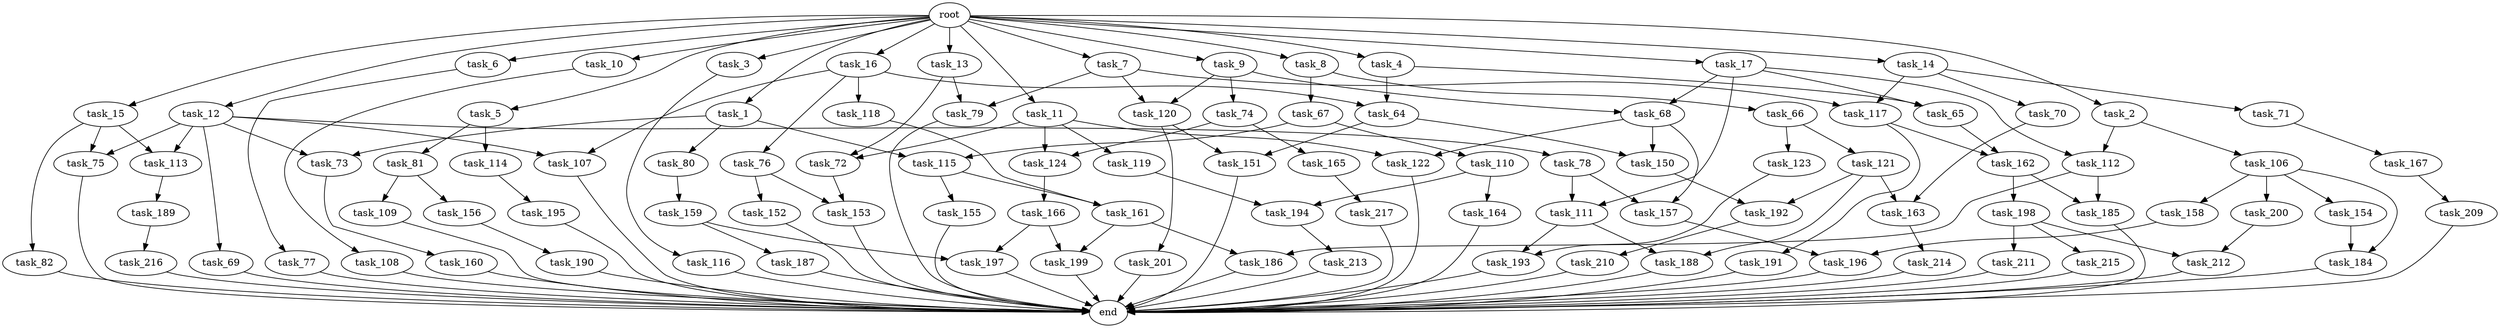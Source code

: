 digraph G {
  root [size="0.000000"];
  task_1 [size="102.400000"];
  task_2 [size="102.400000"];
  task_3 [size="102.400000"];
  task_4 [size="102.400000"];
  task_5 [size="102.400000"];
  task_6 [size="102.400000"];
  task_7 [size="102.400000"];
  task_8 [size="102.400000"];
  task_9 [size="102.400000"];
  task_10 [size="102.400000"];
  task_11 [size="102.400000"];
  task_12 [size="102.400000"];
  task_13 [size="102.400000"];
  task_14 [size="102.400000"];
  task_15 [size="102.400000"];
  task_16 [size="102.400000"];
  task_17 [size="102.400000"];
  task_64 [size="34359738368.000000"];
  task_65 [size="44667659878.400002"];
  task_66 [size="3435973836.800000"];
  task_67 [size="3435973836.800000"];
  task_68 [size="27487790694.400002"];
  task_69 [size="69578470195.199997"];
  task_70 [size="30923764531.200001"];
  task_71 [size="30923764531.200001"];
  task_72 [size="61847529062.400002"];
  task_73 [size="155477816115.200012"];
  task_74 [size="13743895347.200001"];
  task_75 [size="124554051584.000000"];
  task_76 [size="3435973836.800000"];
  task_77 [size="7730941132.800000"];
  task_78 [size="69578470195.199997"];
  task_79 [size="73014444032.000000"];
  task_80 [size="85899345920.000000"];
  task_81 [size="21474836480.000000"];
  task_82 [size="54975581388.800003"];
  task_106 [size="13743895347.200001"];
  task_107 [size="73014444032.000000"];
  task_108 [size="69578470195.199997"];
  task_109 [size="30923764531.200001"];
  task_110 [size="30923764531.200001"];
  task_111 [size="68719476736.000000"];
  task_112 [size="27487790694.400002"];
  task_113 [size="124554051584.000000"];
  task_114 [size="21474836480.000000"];
  task_115 [size="116823110451.200012"];
  task_116 [size="54975581388.800003"];
  task_117 [size="73014444032.000000"];
  task_118 [size="3435973836.800000"];
  task_119 [size="30923764531.200001"];
  task_120 [size="55834574848.000000"];
  task_121 [size="7730941132.800000"];
  task_122 [size="34359738368.000000"];
  task_123 [size="7730941132.800000"];
  task_124 [size="116823110451.200012"];
  task_150 [size="73014444032.000000"];
  task_151 [size="73014444032.000000"];
  task_152 [size="7730941132.800000"];
  task_153 [size="21474836480.000000"];
  task_154 [size="30923764531.200001"];
  task_155 [size="30923764531.200001"];
  task_156 [size="30923764531.200001"];
  task_157 [size="58411555225.600006"];
  task_158 [size="30923764531.200001"];
  task_159 [size="21474836480.000000"];
  task_160 [size="13743895347.200001"];
  task_161 [size="44667659878.400002"];
  task_162 [size="73014444032.000000"];
  task_163 [size="99643241267.200012"];
  task_164 [size="13743895347.200001"];
  task_165 [size="85899345920.000000"];
  task_166 [size="54975581388.800003"];
  task_167 [size="54975581388.800003"];
  task_184 [size="34359738368.000000"];
  task_185 [size="127990025420.800003"];
  task_186 [size="84181359001.600006"];
  task_187 [size="21474836480.000000"];
  task_188 [size="93630287052.800003"];
  task_189 [size="42090679500.800003"];
  task_190 [size="30923764531.200001"];
  task_191 [size="42090679500.800003"];
  task_192 [size="116823110451.200012"];
  task_193 [size="77309411328.000000"];
  task_194 [size="99643241267.200012"];
  task_195 [size="30923764531.200001"];
  task_196 [size="107374182400.000000"];
  task_197 [size="52398601011.200005"];
  task_198 [size="85899345920.000000"];
  task_199 [size="73014444032.000000"];
  task_200 [size="30923764531.200001"];
  task_201 [size="3435973836.800000"];
  task_209 [size="13743895347.200001"];
  task_210 [size="42090679500.800003"];
  task_211 [size="7730941132.800000"];
  task_212 [size="62706522521.600006"];
  task_213 [size="7730941132.800000"];
  task_214 [size="30923764531.200001"];
  task_215 [size="7730941132.800000"];
  task_216 [size="42090679500.800003"];
  task_217 [size="54975581388.800003"];
  end [size="0.000000"];

  root -> task_1 [size="1.000000"];
  root -> task_2 [size="1.000000"];
  root -> task_3 [size="1.000000"];
  root -> task_4 [size="1.000000"];
  root -> task_5 [size="1.000000"];
  root -> task_6 [size="1.000000"];
  root -> task_7 [size="1.000000"];
  root -> task_8 [size="1.000000"];
  root -> task_9 [size="1.000000"];
  root -> task_10 [size="1.000000"];
  root -> task_11 [size="1.000000"];
  root -> task_12 [size="1.000000"];
  root -> task_13 [size="1.000000"];
  root -> task_14 [size="1.000000"];
  root -> task_15 [size="1.000000"];
  root -> task_16 [size="1.000000"];
  root -> task_17 [size="1.000000"];
  task_1 -> task_73 [size="838860800.000000"];
  task_1 -> task_80 [size="838860800.000000"];
  task_1 -> task_115 [size="838860800.000000"];
  task_2 -> task_106 [size="134217728.000000"];
  task_2 -> task_112 [size="134217728.000000"];
  task_3 -> task_116 [size="536870912.000000"];
  task_4 -> task_64 [size="301989888.000000"];
  task_4 -> task_65 [size="301989888.000000"];
  task_5 -> task_81 [size="209715200.000000"];
  task_5 -> task_114 [size="209715200.000000"];
  task_6 -> task_77 [size="75497472.000000"];
  task_7 -> task_79 [size="411041792.000000"];
  task_7 -> task_117 [size="411041792.000000"];
  task_7 -> task_120 [size="411041792.000000"];
  task_8 -> task_66 [size="33554432.000000"];
  task_8 -> task_67 [size="33554432.000000"];
  task_9 -> task_68 [size="134217728.000000"];
  task_9 -> task_74 [size="134217728.000000"];
  task_9 -> task_120 [size="134217728.000000"];
  task_10 -> task_108 [size="679477248.000000"];
  task_11 -> task_72 [size="301989888.000000"];
  task_11 -> task_119 [size="301989888.000000"];
  task_11 -> task_122 [size="301989888.000000"];
  task_11 -> task_124 [size="301989888.000000"];
  task_12 -> task_69 [size="679477248.000000"];
  task_12 -> task_73 [size="679477248.000000"];
  task_12 -> task_75 [size="679477248.000000"];
  task_12 -> task_78 [size="679477248.000000"];
  task_12 -> task_107 [size="679477248.000000"];
  task_12 -> task_113 [size="679477248.000000"];
  task_13 -> task_72 [size="301989888.000000"];
  task_13 -> task_79 [size="301989888.000000"];
  task_14 -> task_70 [size="301989888.000000"];
  task_14 -> task_71 [size="301989888.000000"];
  task_14 -> task_117 [size="301989888.000000"];
  task_15 -> task_75 [size="536870912.000000"];
  task_15 -> task_82 [size="536870912.000000"];
  task_15 -> task_113 [size="536870912.000000"];
  task_16 -> task_64 [size="33554432.000000"];
  task_16 -> task_76 [size="33554432.000000"];
  task_16 -> task_107 [size="33554432.000000"];
  task_16 -> task_118 [size="33554432.000000"];
  task_17 -> task_65 [size="134217728.000000"];
  task_17 -> task_68 [size="134217728.000000"];
  task_17 -> task_111 [size="134217728.000000"];
  task_17 -> task_112 [size="134217728.000000"];
  task_64 -> task_150 [size="679477248.000000"];
  task_64 -> task_151 [size="679477248.000000"];
  task_65 -> task_162 [size="301989888.000000"];
  task_66 -> task_121 [size="75497472.000000"];
  task_66 -> task_123 [size="75497472.000000"];
  task_67 -> task_110 [size="301989888.000000"];
  task_67 -> task_115 [size="301989888.000000"];
  task_68 -> task_122 [size="33554432.000000"];
  task_68 -> task_150 [size="33554432.000000"];
  task_68 -> task_157 [size="33554432.000000"];
  task_69 -> end [size="1.000000"];
  task_70 -> task_163 [size="134217728.000000"];
  task_71 -> task_167 [size="536870912.000000"];
  task_72 -> task_153 [size="134217728.000000"];
  task_73 -> task_160 [size="134217728.000000"];
  task_74 -> task_124 [size="838860800.000000"];
  task_74 -> task_165 [size="838860800.000000"];
  task_75 -> end [size="1.000000"];
  task_76 -> task_152 [size="75497472.000000"];
  task_76 -> task_153 [size="75497472.000000"];
  task_77 -> end [size="1.000000"];
  task_78 -> task_111 [size="536870912.000000"];
  task_78 -> task_157 [size="536870912.000000"];
  task_79 -> end [size="1.000000"];
  task_80 -> task_159 [size="209715200.000000"];
  task_81 -> task_109 [size="301989888.000000"];
  task_81 -> task_156 [size="301989888.000000"];
  task_82 -> end [size="1.000000"];
  task_106 -> task_154 [size="301989888.000000"];
  task_106 -> task_158 [size="301989888.000000"];
  task_106 -> task_184 [size="301989888.000000"];
  task_106 -> task_200 [size="301989888.000000"];
  task_107 -> end [size="1.000000"];
  task_108 -> end [size="1.000000"];
  task_109 -> end [size="1.000000"];
  task_110 -> task_164 [size="134217728.000000"];
  task_110 -> task_194 [size="134217728.000000"];
  task_111 -> task_188 [size="75497472.000000"];
  task_111 -> task_193 [size="75497472.000000"];
  task_112 -> task_185 [size="411041792.000000"];
  task_112 -> task_186 [size="411041792.000000"];
  task_113 -> task_189 [size="411041792.000000"];
  task_114 -> task_195 [size="301989888.000000"];
  task_115 -> task_155 [size="301989888.000000"];
  task_115 -> task_161 [size="301989888.000000"];
  task_116 -> end [size="1.000000"];
  task_117 -> task_162 [size="411041792.000000"];
  task_117 -> task_191 [size="411041792.000000"];
  task_118 -> task_161 [size="134217728.000000"];
  task_119 -> task_194 [size="838860800.000000"];
  task_120 -> task_151 [size="33554432.000000"];
  task_120 -> task_201 [size="33554432.000000"];
  task_121 -> task_163 [size="838860800.000000"];
  task_121 -> task_188 [size="838860800.000000"];
  task_121 -> task_192 [size="838860800.000000"];
  task_122 -> end [size="1.000000"];
  task_123 -> task_193 [size="679477248.000000"];
  task_124 -> task_166 [size="536870912.000000"];
  task_150 -> task_192 [size="301989888.000000"];
  task_151 -> end [size="1.000000"];
  task_152 -> end [size="1.000000"];
  task_153 -> end [size="1.000000"];
  task_154 -> task_184 [size="33554432.000000"];
  task_155 -> end [size="1.000000"];
  task_156 -> task_190 [size="301989888.000000"];
  task_157 -> task_196 [size="838860800.000000"];
  task_158 -> task_196 [size="209715200.000000"];
  task_159 -> task_187 [size="209715200.000000"];
  task_159 -> task_197 [size="209715200.000000"];
  task_160 -> end [size="1.000000"];
  task_161 -> task_186 [size="411041792.000000"];
  task_161 -> task_199 [size="411041792.000000"];
  task_162 -> task_185 [size="838860800.000000"];
  task_162 -> task_198 [size="838860800.000000"];
  task_163 -> task_214 [size="301989888.000000"];
  task_164 -> end [size="1.000000"];
  task_165 -> task_217 [size="536870912.000000"];
  task_166 -> task_197 [size="301989888.000000"];
  task_166 -> task_199 [size="301989888.000000"];
  task_167 -> task_209 [size="134217728.000000"];
  task_184 -> end [size="1.000000"];
  task_185 -> end [size="1.000000"];
  task_186 -> end [size="1.000000"];
  task_187 -> end [size="1.000000"];
  task_188 -> end [size="1.000000"];
  task_189 -> task_216 [size="411041792.000000"];
  task_190 -> end [size="1.000000"];
  task_191 -> end [size="1.000000"];
  task_192 -> task_210 [size="411041792.000000"];
  task_193 -> end [size="1.000000"];
  task_194 -> task_213 [size="75497472.000000"];
  task_195 -> end [size="1.000000"];
  task_196 -> end [size="1.000000"];
  task_197 -> end [size="1.000000"];
  task_198 -> task_211 [size="75497472.000000"];
  task_198 -> task_212 [size="75497472.000000"];
  task_198 -> task_215 [size="75497472.000000"];
  task_199 -> end [size="1.000000"];
  task_200 -> task_212 [size="536870912.000000"];
  task_201 -> end [size="1.000000"];
  task_209 -> end [size="1.000000"];
  task_210 -> end [size="1.000000"];
  task_211 -> end [size="1.000000"];
  task_212 -> end [size="1.000000"];
  task_213 -> end [size="1.000000"];
  task_214 -> end [size="1.000000"];
  task_215 -> end [size="1.000000"];
  task_216 -> end [size="1.000000"];
  task_217 -> end [size="1.000000"];
}
